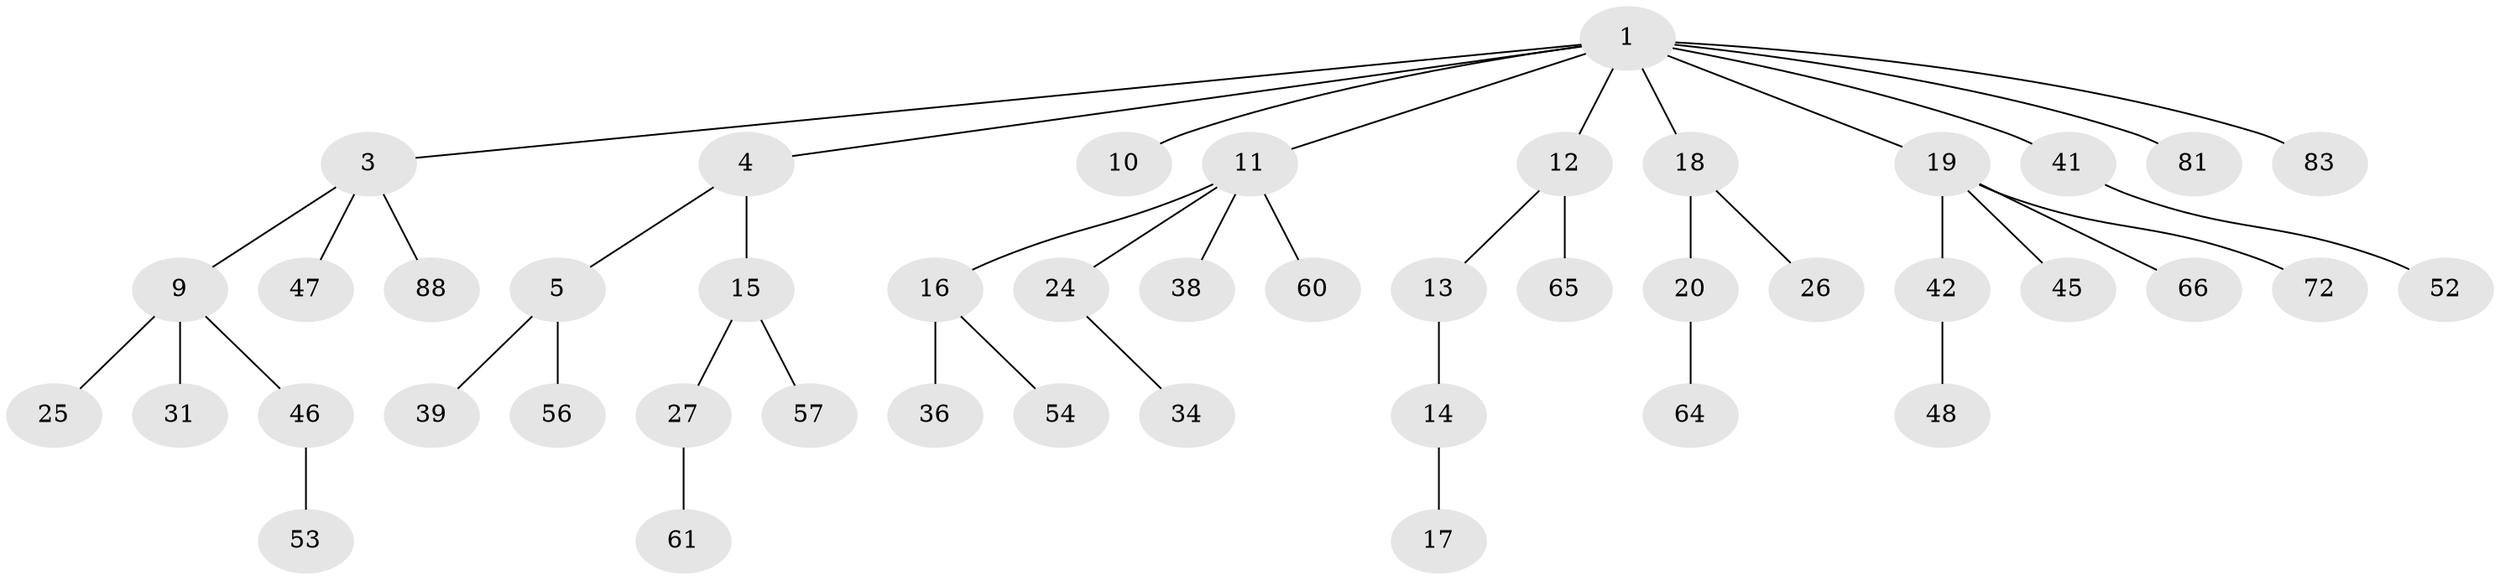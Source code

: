 // original degree distribution, {4: 0.1111111111111111, 8: 0.022222222222222223, 3: 0.12222222222222222, 2: 0.24444444444444444, 1: 0.5}
// Generated by graph-tools (version 1.1) at 2025/15/03/09/25 04:15:35]
// undirected, 45 vertices, 44 edges
graph export_dot {
graph [start="1"]
  node [color=gray90,style=filled];
  1 [super="+2"];
  3;
  4;
  5 [super="+6"];
  9 [super="+76+21"];
  10;
  11 [super="+85+70+29"];
  12 [super="+74"];
  13 [super="+43+90"];
  14 [super="+33+67"];
  15;
  16;
  17 [super="+51"];
  18 [super="+23"];
  19 [super="+30+28+22"];
  20 [super="+37"];
  24 [super="+40"];
  25;
  26 [super="+73"];
  27 [super="+44+75"];
  31;
  34;
  36;
  38;
  39;
  41;
  42 [super="+82"];
  45 [super="+50"];
  46;
  47 [super="+87"];
  48 [super="+59"];
  52;
  53;
  54 [super="+55"];
  56;
  57;
  60 [super="+69"];
  61;
  64;
  65;
  66;
  72;
  81;
  83;
  88;
  1 -- 10;
  1 -- 18;
  1 -- 41;
  1 -- 3;
  1 -- 4;
  1 -- 11;
  1 -- 12;
  1 -- 81;
  1 -- 19;
  1 -- 83;
  3 -- 9;
  3 -- 47;
  3 -- 88;
  4 -- 5;
  4 -- 15;
  5 -- 56;
  5 -- 39;
  9 -- 25;
  9 -- 46;
  9 -- 31;
  11 -- 16;
  11 -- 24;
  11 -- 38;
  11 -- 60;
  12 -- 13;
  12 -- 65;
  13 -- 14;
  14 -- 17;
  15 -- 27;
  15 -- 57;
  16 -- 36;
  16 -- 54;
  18 -- 20;
  18 -- 26;
  19 -- 72;
  19 -- 42;
  19 -- 66;
  19 -- 45;
  20 -- 64;
  24 -- 34;
  27 -- 61;
  41 -- 52;
  42 -- 48;
  46 -- 53;
}
